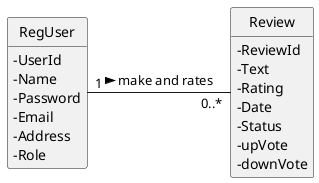@startuml
'https://plantuml.com/sequence-diagram

skinparam classAttributeIconSize 0
hide circle
hide methods

class RegUser{
-UserId
-Name
-Password
-Email
-Address
-Role
}

class Review{
-ReviewId
-Text
-Rating
-Date
-Status
-upVote
-downVote
}

RegUser "1" -right-- "0..*" Review:  make and rates >

@enduml
